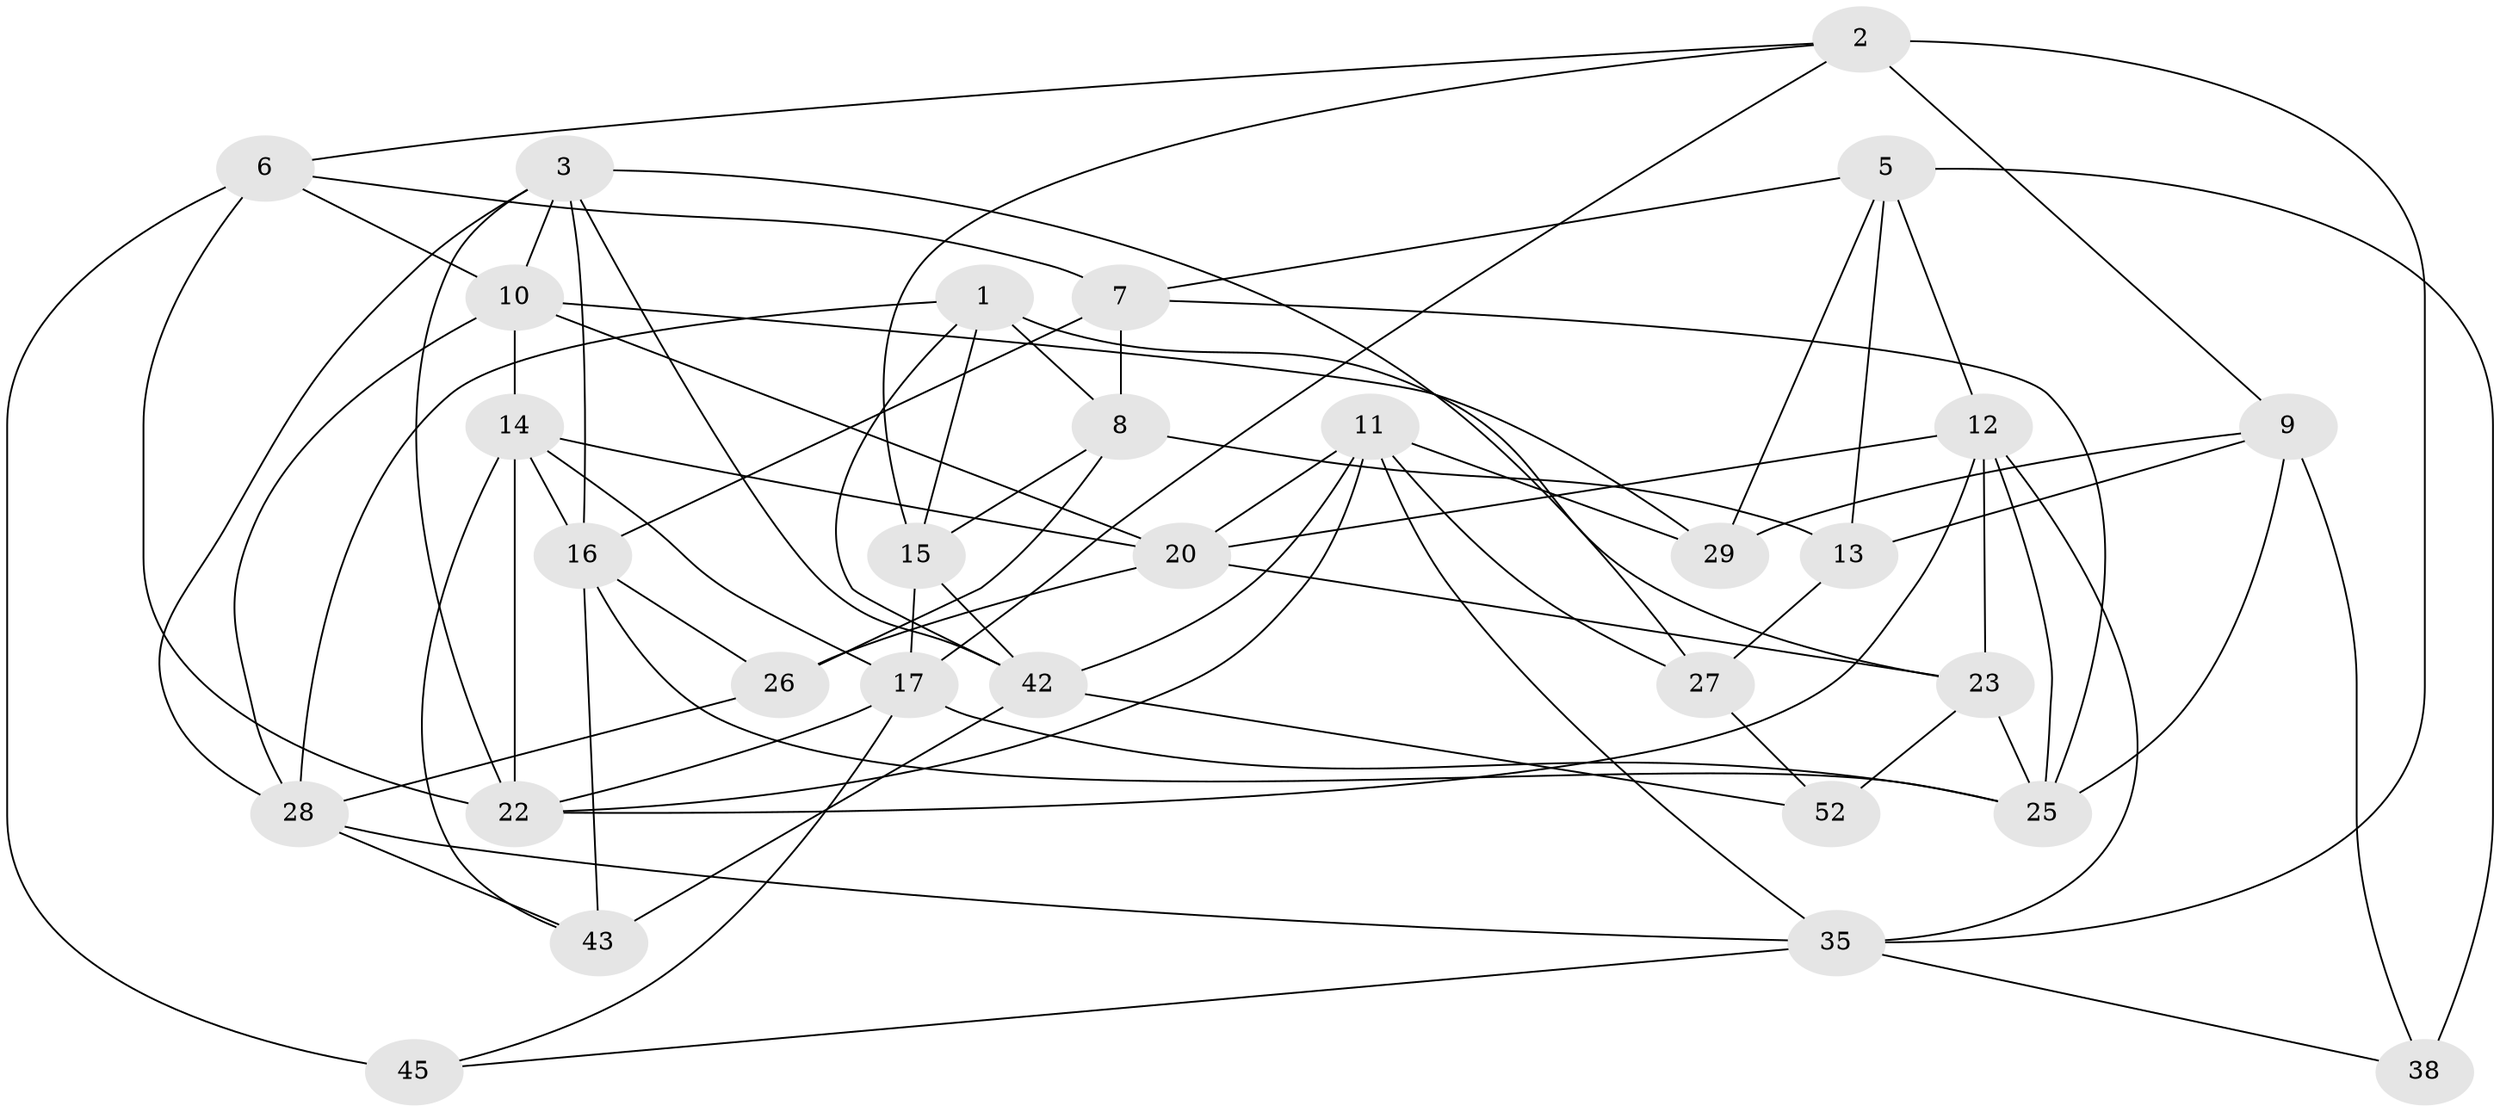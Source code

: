// Generated by graph-tools (version 1.1) at 2025/52/02/27/25 19:52:33]
// undirected, 30 vertices, 76 edges
graph export_dot {
graph [start="1"]
  node [color=gray90,style=filled];
  1 [super="+40"];
  2 [super="+4"];
  3 [super="+34"];
  5 [super="+31"];
  6 [super="+21"];
  7 [super="+49"];
  8 [super="+51"];
  9 [super="+30"];
  10 [super="+24"];
  11 [super="+37"];
  12 [super="+19"];
  13;
  14 [super="+46"];
  15 [super="+39"];
  16 [super="+18"];
  17 [super="+33"];
  20 [super="+50"];
  22 [super="+32"];
  23 [super="+48"];
  25 [super="+41"];
  26;
  27;
  28 [super="+36"];
  29;
  35 [super="+44"];
  38;
  42 [super="+47"];
  43;
  45;
  52;
  1 -- 15 [weight=2];
  1 -- 28;
  1 -- 8;
  1 -- 23;
  1 -- 42;
  2 -- 6;
  2 -- 9 [weight=2];
  2 -- 17;
  2 -- 35;
  2 -- 15;
  3 -- 22;
  3 -- 42;
  3 -- 16;
  3 -- 10;
  3 -- 27;
  3 -- 28;
  5 -- 38 [weight=2];
  5 -- 7;
  5 -- 12;
  5 -- 13;
  5 -- 29;
  6 -- 22;
  6 -- 45 [weight=2];
  6 -- 10;
  6 -- 7;
  7 -- 25;
  7 -- 16;
  7 -- 8 [weight=2];
  8 -- 26;
  8 -- 15;
  8 -- 13;
  9 -- 38;
  9 -- 29;
  9 -- 13;
  9 -- 25;
  10 -- 29;
  10 -- 14;
  10 -- 28;
  10 -- 20;
  11 -- 20;
  11 -- 35;
  11 -- 27;
  11 -- 42;
  11 -- 29;
  11 -- 22;
  12 -- 35;
  12 -- 25;
  12 -- 23;
  12 -- 20;
  12 -- 22;
  13 -- 27;
  14 -- 20;
  14 -- 16;
  14 -- 17;
  14 -- 43;
  14 -- 22;
  15 -- 42;
  15 -- 17;
  16 -- 43;
  16 -- 25;
  16 -- 26;
  17 -- 22;
  17 -- 45;
  17 -- 25;
  20 -- 23;
  20 -- 26;
  23 -- 52 [weight=2];
  23 -- 25;
  26 -- 28;
  27 -- 52;
  28 -- 35;
  28 -- 43;
  35 -- 38;
  35 -- 45;
  42 -- 52;
  42 -- 43;
}
